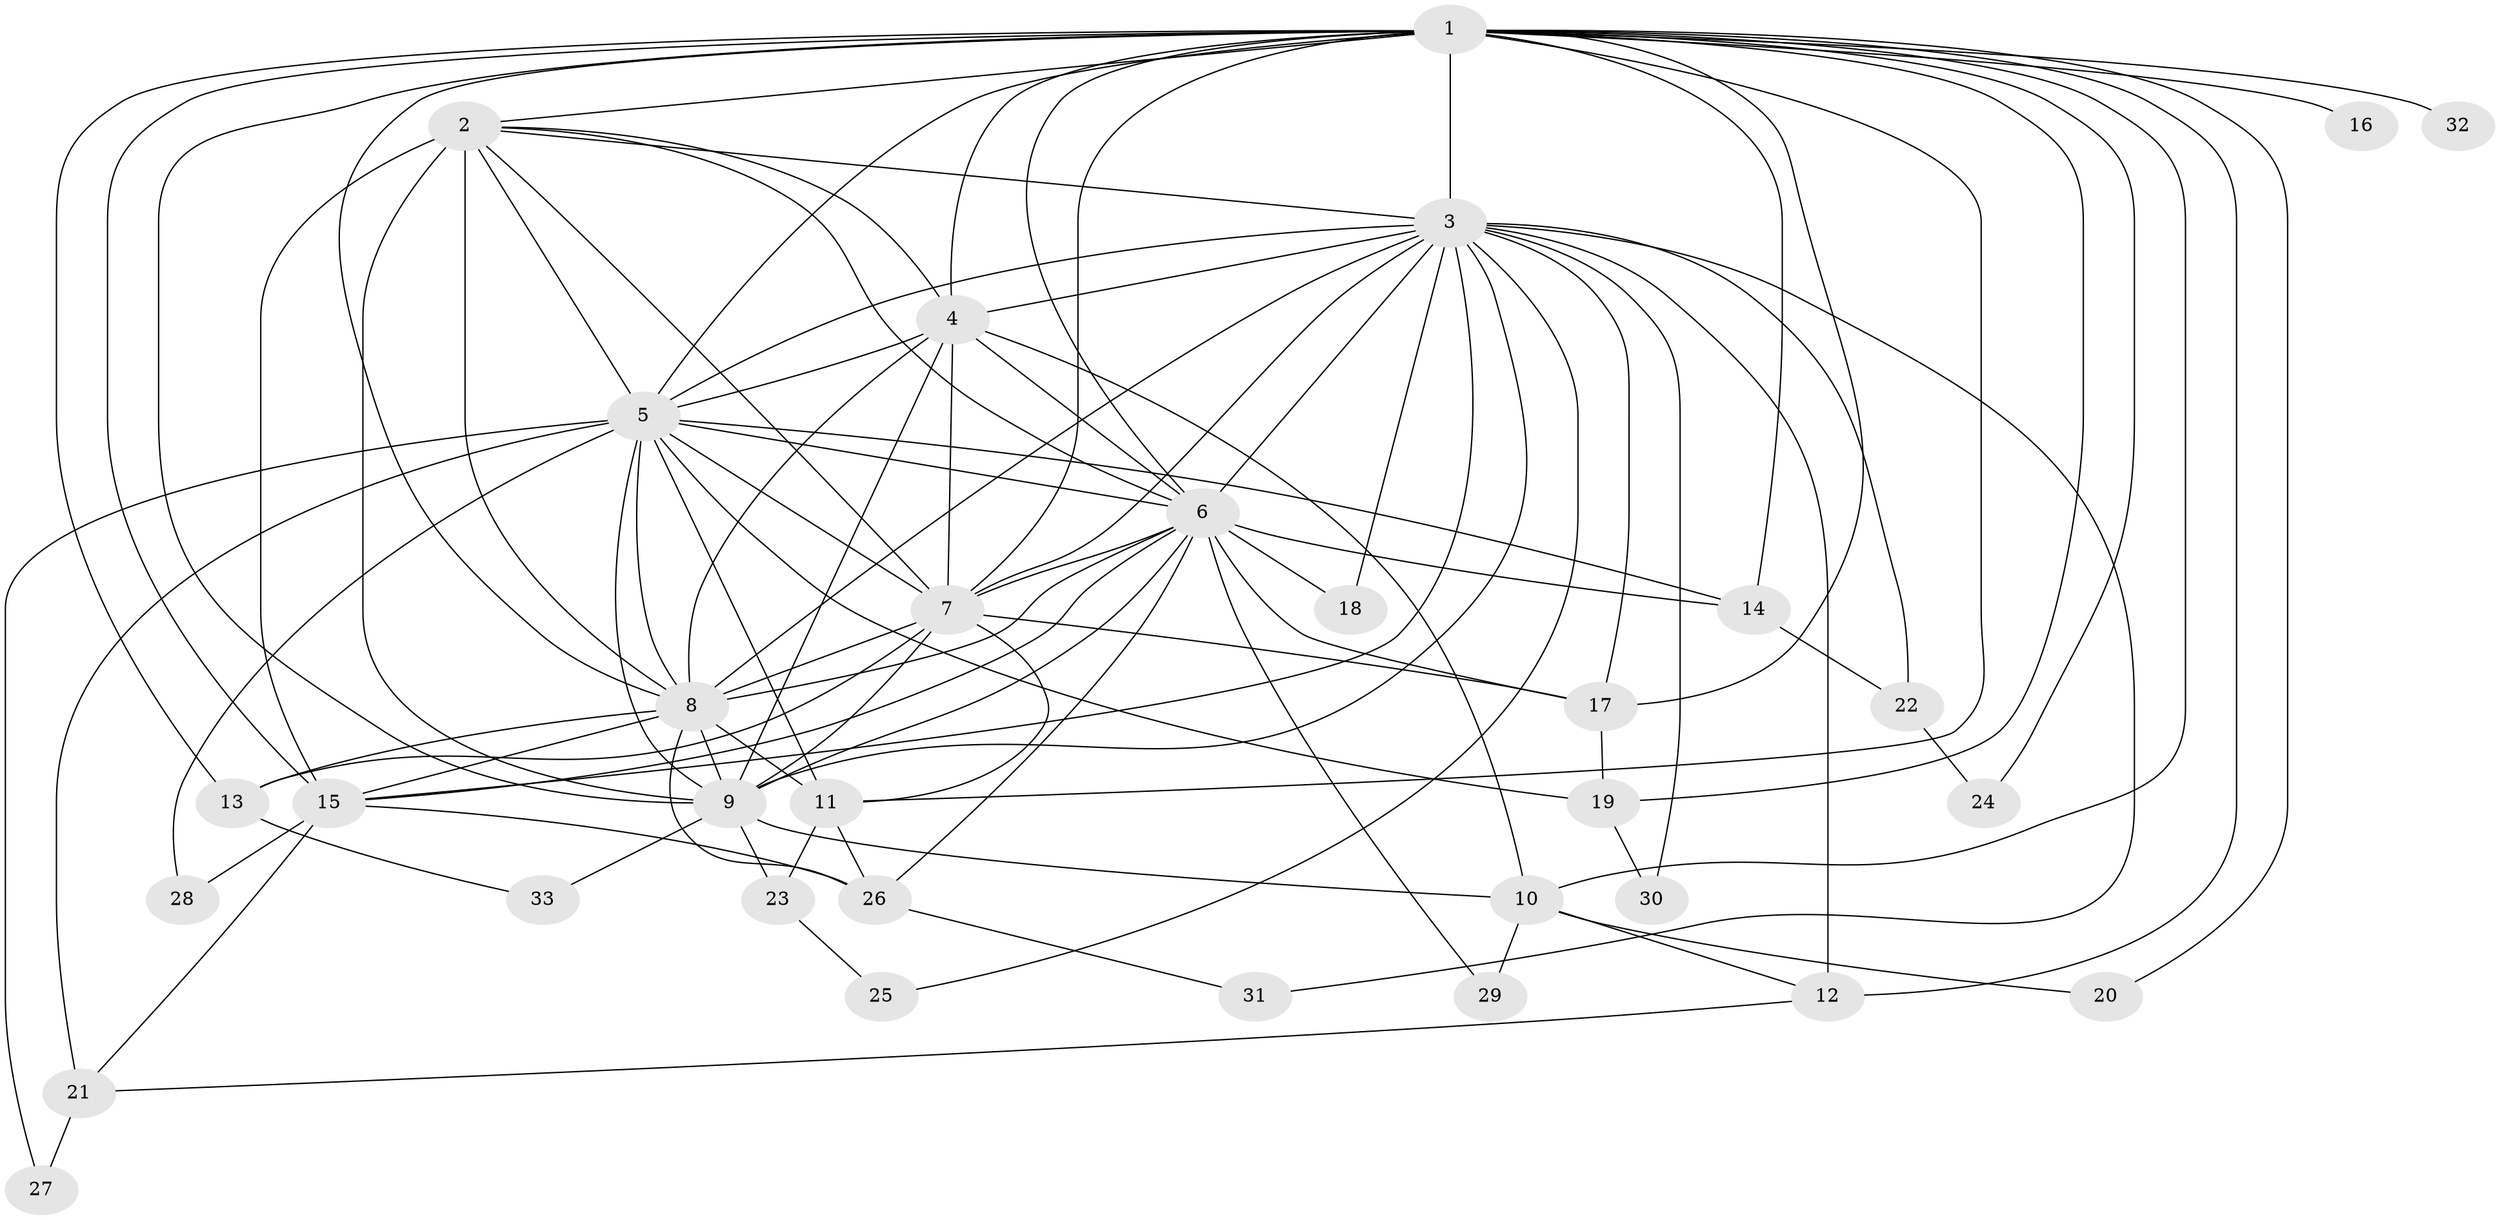 // original degree distribution, {25: 0.015384615384615385, 18: 0.03076923076923077, 19: 0.046153846153846156, 14: 0.015384615384615385, 17: 0.015384615384615385, 13: 0.015384615384615385, 12: 0.015384615384615385, 3: 0.16923076923076924, 2: 0.5692307692307692, 5: 0.015384615384615385, 4: 0.09230769230769231}
// Generated by graph-tools (version 1.1) at 2025/34/03/09/25 02:34:46]
// undirected, 33 vertices, 97 edges
graph export_dot {
graph [start="1"]
  node [color=gray90,style=filled];
  1;
  2;
  3;
  4;
  5;
  6;
  7;
  8;
  9;
  10;
  11;
  12;
  13;
  14;
  15;
  16;
  17;
  18;
  19;
  20;
  21;
  22;
  23;
  24;
  25;
  26;
  27;
  28;
  29;
  30;
  31;
  32;
  33;
  1 -- 2 [weight=1.0];
  1 -- 3 [weight=1.0];
  1 -- 4 [weight=1.0];
  1 -- 5 [weight=1.0];
  1 -- 6 [weight=1.0];
  1 -- 7 [weight=2.0];
  1 -- 8 [weight=2.0];
  1 -- 9 [weight=1.0];
  1 -- 10 [weight=1.0];
  1 -- 11 [weight=1.0];
  1 -- 12 [weight=2.0];
  1 -- 13 [weight=1.0];
  1 -- 14 [weight=1.0];
  1 -- 15 [weight=1.0];
  1 -- 16 [weight=1.0];
  1 -- 17 [weight=1.0];
  1 -- 19 [weight=1.0];
  1 -- 20 [weight=1.0];
  1 -- 24 [weight=1.0];
  1 -- 32 [weight=1.0];
  2 -- 3 [weight=1.0];
  2 -- 4 [weight=2.0];
  2 -- 5 [weight=1.0];
  2 -- 6 [weight=2.0];
  2 -- 7 [weight=1.0];
  2 -- 8 [weight=3.0];
  2 -- 9 [weight=1.0];
  2 -- 15 [weight=6.0];
  3 -- 4 [weight=1.0];
  3 -- 5 [weight=1.0];
  3 -- 6 [weight=1.0];
  3 -- 7 [weight=1.0];
  3 -- 8 [weight=3.0];
  3 -- 9 [weight=1.0];
  3 -- 12 [weight=2.0];
  3 -- 15 [weight=1.0];
  3 -- 17 [weight=1.0];
  3 -- 18 [weight=1.0];
  3 -- 22 [weight=1.0];
  3 -- 25 [weight=1.0];
  3 -- 30 [weight=1.0];
  3 -- 31 [weight=1.0];
  4 -- 5 [weight=2.0];
  4 -- 6 [weight=1.0];
  4 -- 7 [weight=1.0];
  4 -- 8 [weight=2.0];
  4 -- 9 [weight=1.0];
  4 -- 10 [weight=3.0];
  5 -- 6 [weight=1.0];
  5 -- 7 [weight=1.0];
  5 -- 8 [weight=2.0];
  5 -- 9 [weight=2.0];
  5 -- 11 [weight=1.0];
  5 -- 14 [weight=1.0];
  5 -- 19 [weight=1.0];
  5 -- 21 [weight=2.0];
  5 -- 27 [weight=1.0];
  5 -- 28 [weight=1.0];
  6 -- 7 [weight=1.0];
  6 -- 8 [weight=2.0];
  6 -- 9 [weight=1.0];
  6 -- 14 [weight=1.0];
  6 -- 15 [weight=1.0];
  6 -- 17 [weight=1.0];
  6 -- 18 [weight=1.0];
  6 -- 26 [weight=1.0];
  6 -- 29 [weight=1.0];
  7 -- 8 [weight=3.0];
  7 -- 9 [weight=1.0];
  7 -- 11 [weight=1.0];
  7 -- 13 [weight=2.0];
  7 -- 17 [weight=4.0];
  8 -- 9 [weight=2.0];
  8 -- 11 [weight=4.0];
  8 -- 13 [weight=1.0];
  8 -- 15 [weight=2.0];
  8 -- 26 [weight=1.0];
  9 -- 10 [weight=1.0];
  9 -- 23 [weight=1.0];
  9 -- 33 [weight=1.0];
  10 -- 12 [weight=1.0];
  10 -- 20 [weight=1.0];
  10 -- 29 [weight=1.0];
  11 -- 23 [weight=1.0];
  11 -- 26 [weight=1.0];
  12 -- 21 [weight=1.0];
  13 -- 33 [weight=1.0];
  14 -- 22 [weight=1.0];
  15 -- 21 [weight=1.0];
  15 -- 26 [weight=1.0];
  15 -- 28 [weight=1.0];
  17 -- 19 [weight=1.0];
  19 -- 30 [weight=1.0];
  21 -- 27 [weight=1.0];
  22 -- 24 [weight=1.0];
  23 -- 25 [weight=1.0];
  26 -- 31 [weight=1.0];
}
